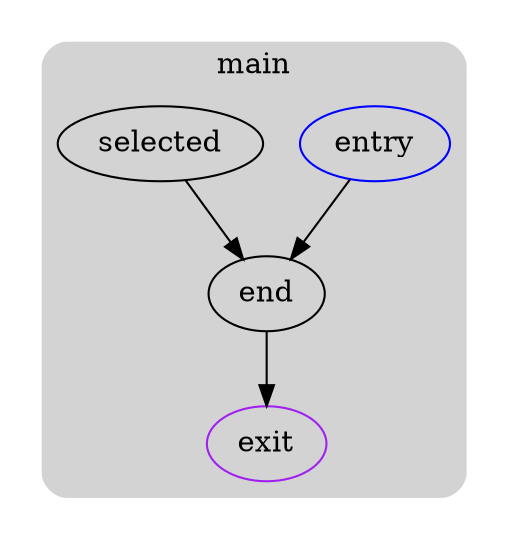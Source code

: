 digraph G {
  compound=true
  subgraph cluster_ {
    peripheries=0
    subgraph cluster_0 {
      label="main"
      color=darkgray
      style=rounded
      bgcolor=lightgray
      cluster_0_0[label="entry",shape=oval,color=blue,rank=source]
      cluster_0_1[label="selected",shape=oval]
      cluster_0_2[label="end",shape=oval]
      cluster_0_exit[label=exit,color=purple,rank=sink]
      cluster_0_0 -> cluster_0_2
      cluster_0_1 -> cluster_0_2
      cluster_0_2 -> cluster_0_exit [color=black]
    }
  }
}
